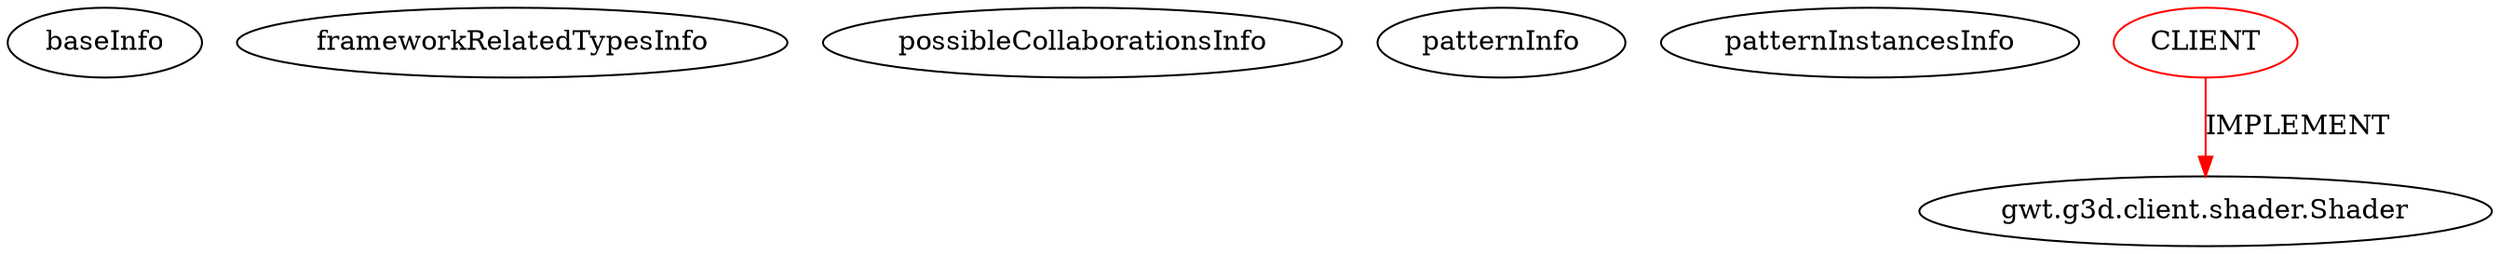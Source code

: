digraph {
baseInfo[graphId=1349,category="pattern",isAnonymous=false,possibleRelation=false]
frameworkRelatedTypesInfo[0="gwt.g3d.client.shader.Shader"]
possibleCollaborationsInfo[]
patternInfo[frequency=3.0,patternRootClient=0]
patternInstancesInfo[0="pkamenarsky-ocean~/pkamenarsky-ocean/ocean-master/src/gwt/g3d/client/shader/AbstractShader.java~AbstractShader~4319",1="pkamenarsky-ocean~/pkamenarsky-ocean/ocean-master/src/com/eleven/client/gl/FlatShader.java~FlatShader~4308",2="pkamenarsky-ocean~/pkamenarsky-ocean/ocean-master/src/com/eleven/client/gl/TextureShader.java~TextureShader~4306"]
1[label="gwt.g3d.client.shader.Shader",vertexType="FRAMEWORK_INTERFACE_TYPE",isFrameworkType=false]
0[label="CLIENT",vertexType="ROOT_CLIENT_CLASS_DECLARATION",isFrameworkType=false,color=red]
0->1[label="IMPLEMENT",color=red]
}
